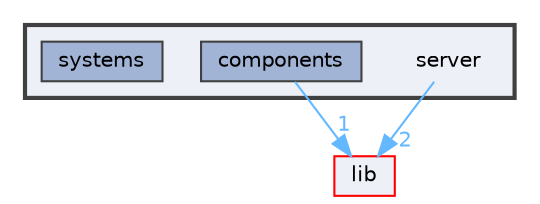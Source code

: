 digraph "server"
{
 // LATEX_PDF_SIZE
  bgcolor="transparent";
  edge [fontname=Helvetica,fontsize=10,labelfontname=Helvetica,labelfontsize=10];
  node [fontname=Helvetica,fontsize=10,shape=box,height=0.2,width=0.4];
  compound=true
  subgraph clusterdir_41e1742e44e2de38b3bc91f993fed282 {
    graph [ bgcolor="#edf0f7", pencolor="grey25", label="", fontname=Helvetica,fontsize=10 style="filled,bold", URL="dir_41e1742e44e2de38b3bc91f993fed282.html",tooltip=""]
    dir_41e1742e44e2de38b3bc91f993fed282 [shape=plaintext, label="server"];
  dir_6b2c61eb382ab419ad7734b876fac27c [label="components", fillcolor="#a2b4d6", color="grey25", style="filled", URL="dir_6b2c61eb382ab419ad7734b876fac27c.html",tooltip=""];
  dir_baef23594b8e86985b972f44e038c181 [label="systems", fillcolor="#a2b4d6", color="grey25", style="filled", URL="dir_baef23594b8e86985b972f44e038c181.html",tooltip=""];
  }
  dir_97aefd0d527b934f1d99a682da8fe6a9 [label="lib", fillcolor="#edf0f7", color="red", style="filled", URL="dir_97aefd0d527b934f1d99a682da8fe6a9.html",tooltip=""];
  dir_41e1742e44e2de38b3bc91f993fed282->dir_97aefd0d527b934f1d99a682da8fe6a9 [headlabel="2", labeldistance=1.5 headhref="dir_000010_000008.html" href="dir_000010_000008.html" color="steelblue1" fontcolor="steelblue1"];
  dir_6b2c61eb382ab419ad7734b876fac27c->dir_97aefd0d527b934f1d99a682da8fe6a9 [headlabel="1", labeldistance=1.5 headhref="dir_000002_000008.html" href="dir_000002_000008.html" color="steelblue1" fontcolor="steelblue1"];
}
